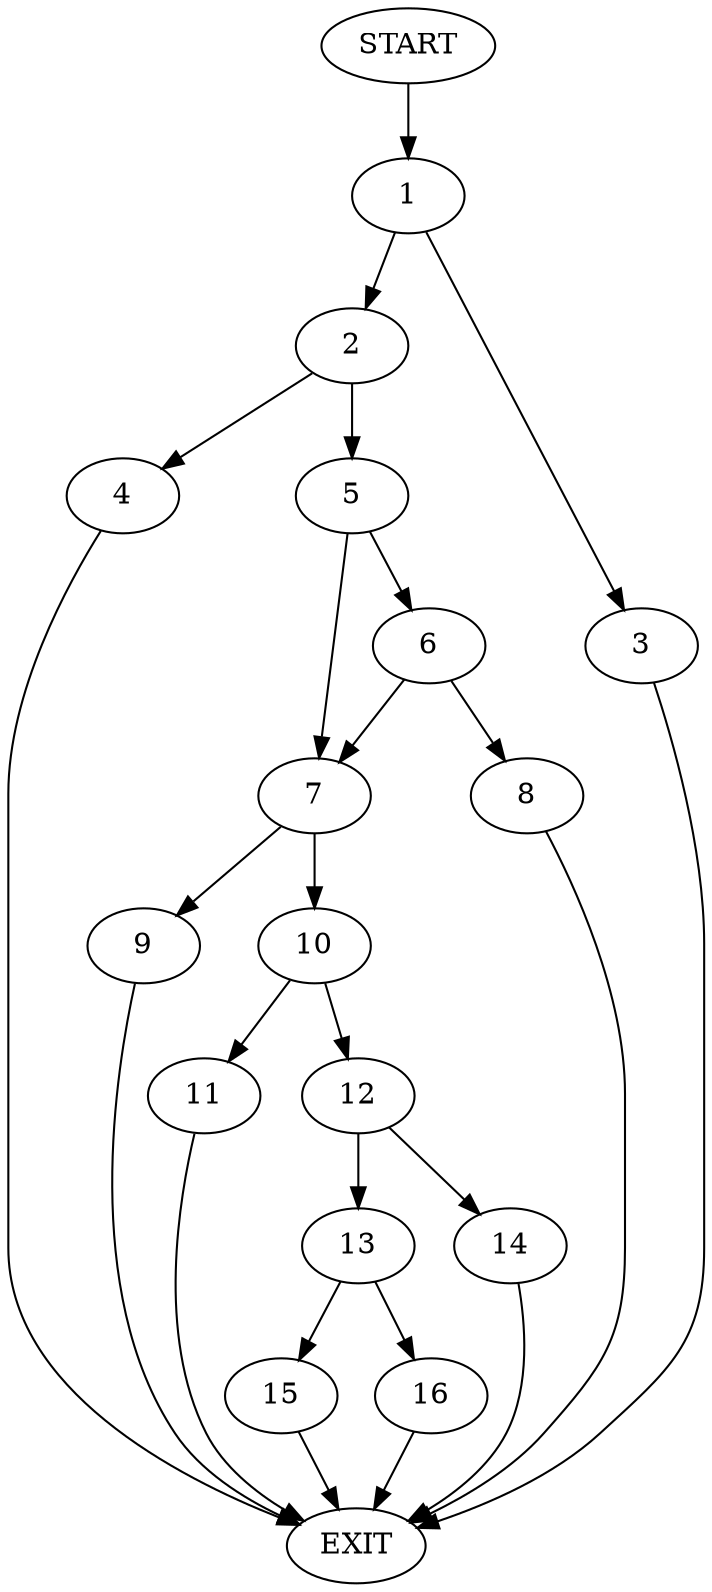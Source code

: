 digraph {
0 [label="START"]
17 [label="EXIT"]
0 -> 1
1 -> 2
1 -> 3
2 -> 4
2 -> 5
3 -> 17
4 -> 17
5 -> 6
5 -> 7
6 -> 7
6 -> 8
7 -> 9
7 -> 10
8 -> 17
9 -> 17
10 -> 11
10 -> 12
11 -> 17
12 -> 13
12 -> 14
13 -> 15
13 -> 16
14 -> 17
15 -> 17
16 -> 17
}
